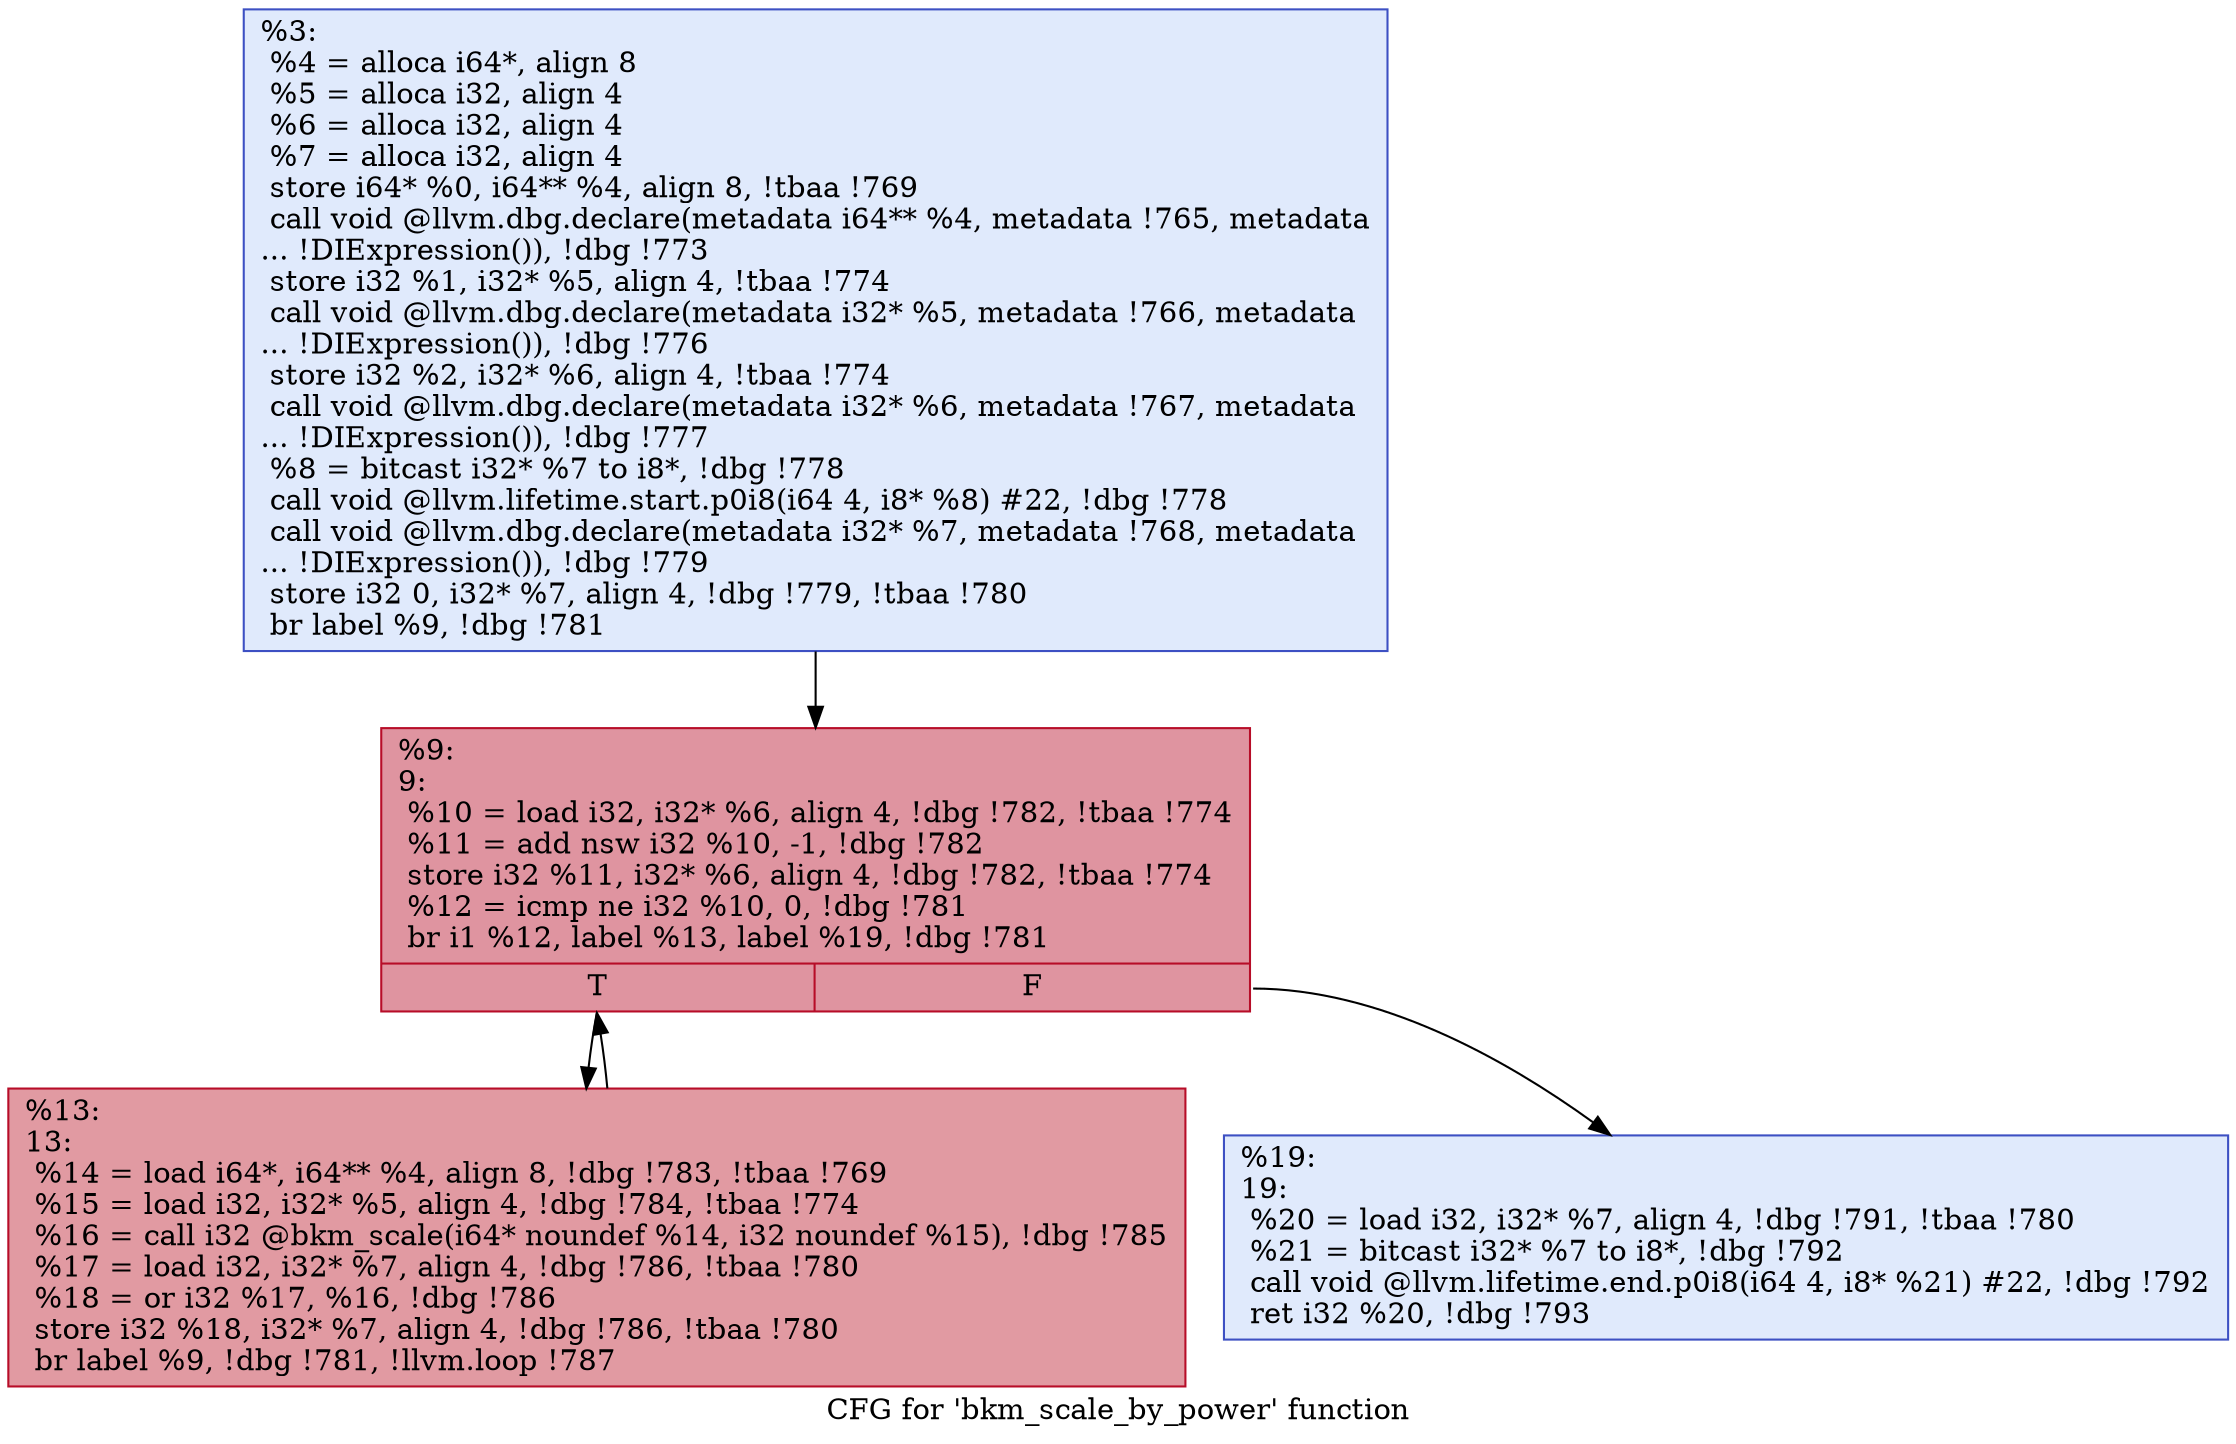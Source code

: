 digraph "CFG for 'bkm_scale_by_power' function" {
	label="CFG for 'bkm_scale_by_power' function";

	Node0x21d5d40 [shape=record,color="#3d50c3ff", style=filled, fillcolor="#b9d0f970",label="{%3:\l  %4 = alloca i64*, align 8\l  %5 = alloca i32, align 4\l  %6 = alloca i32, align 4\l  %7 = alloca i32, align 4\l  store i64* %0, i64** %4, align 8, !tbaa !769\l  call void @llvm.dbg.declare(metadata i64** %4, metadata !765, metadata\l... !DIExpression()), !dbg !773\l  store i32 %1, i32* %5, align 4, !tbaa !774\l  call void @llvm.dbg.declare(metadata i32* %5, metadata !766, metadata\l... !DIExpression()), !dbg !776\l  store i32 %2, i32* %6, align 4, !tbaa !774\l  call void @llvm.dbg.declare(metadata i32* %6, metadata !767, metadata\l... !DIExpression()), !dbg !777\l  %8 = bitcast i32* %7 to i8*, !dbg !778\l  call void @llvm.lifetime.start.p0i8(i64 4, i8* %8) #22, !dbg !778\l  call void @llvm.dbg.declare(metadata i32* %7, metadata !768, metadata\l... !DIExpression()), !dbg !779\l  store i32 0, i32* %7, align 4, !dbg !779, !tbaa !780\l  br label %9, !dbg !781\l}"];
	Node0x21d5d40 -> Node0x21d8180;
	Node0x21d8180 [shape=record,color="#b70d28ff", style=filled, fillcolor="#b70d2870",label="{%9:\l9:                                                \l  %10 = load i32, i32* %6, align 4, !dbg !782, !tbaa !774\l  %11 = add nsw i32 %10, -1, !dbg !782\l  store i32 %11, i32* %6, align 4, !dbg !782, !tbaa !774\l  %12 = icmp ne i32 %10, 0, !dbg !781\l  br i1 %12, label %13, label %19, !dbg !781\l|{<s0>T|<s1>F}}"];
	Node0x21d8180:s0 -> Node0x21d81d0;
	Node0x21d8180:s1 -> Node0x21d8220;
	Node0x21d81d0 [shape=record,color="#b70d28ff", style=filled, fillcolor="#bb1b2c70",label="{%13:\l13:                                               \l  %14 = load i64*, i64** %4, align 8, !dbg !783, !tbaa !769\l  %15 = load i32, i32* %5, align 4, !dbg !784, !tbaa !774\l  %16 = call i32 @bkm_scale(i64* noundef %14, i32 noundef %15), !dbg !785\l  %17 = load i32, i32* %7, align 4, !dbg !786, !tbaa !780\l  %18 = or i32 %17, %16, !dbg !786\l  store i32 %18, i32* %7, align 4, !dbg !786, !tbaa !780\l  br label %9, !dbg !781, !llvm.loop !787\l}"];
	Node0x21d81d0 -> Node0x21d8180;
	Node0x21d8220 [shape=record,color="#3d50c3ff", style=filled, fillcolor="#b9d0f970",label="{%19:\l19:                                               \l  %20 = load i32, i32* %7, align 4, !dbg !791, !tbaa !780\l  %21 = bitcast i32* %7 to i8*, !dbg !792\l  call void @llvm.lifetime.end.p0i8(i64 4, i8* %21) #22, !dbg !792\l  ret i32 %20, !dbg !793\l}"];
}
